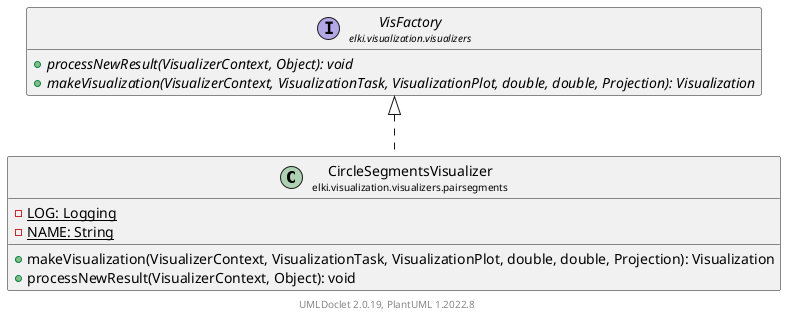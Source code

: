 @startuml
    remove .*\.(Instance|Par|Parameterizer|Factory)$
    set namespaceSeparator none
    hide empty fields
    hide empty methods

    class "<size:14>CircleSegmentsVisualizer\n<size:10>elki.visualization.visualizers.pairsegments" as elki.visualization.visualizers.pairsegments.CircleSegmentsVisualizer [[CircleSegmentsVisualizer.html]] {
        {static} -LOG: Logging
        {static} -NAME: String
        +makeVisualization(VisualizerContext, VisualizationTask, VisualizationPlot, double, double, Projection): Visualization
        +processNewResult(VisualizerContext, Object): void
    }

    interface "<size:14>VisFactory\n<size:10>elki.visualization.visualizers" as elki.visualization.visualizers.VisFactory [[../VisFactory.html]] {
        {abstract} +processNewResult(VisualizerContext, Object): void
        {abstract} +makeVisualization(VisualizerContext, VisualizationTask, VisualizationPlot, double, double, Projection): Visualization
    }
    class "<size:14>CircleSegmentsVisualizer.Instance\n<size:10>elki.visualization.visualizers.pairsegments" as elki.visualization.visualizers.pairsegments.CircleSegmentsVisualizer.Instance [[CircleSegmentsVisualizer.Instance.html]]

    elki.visualization.visualizers.VisFactory <|.. elki.visualization.visualizers.pairsegments.CircleSegmentsVisualizer
    elki.visualization.visualizers.pairsegments.CircleSegmentsVisualizer +-- elki.visualization.visualizers.pairsegments.CircleSegmentsVisualizer.Instance

    center footer UMLDoclet 2.0.19, PlantUML 1.2022.8
@enduml
